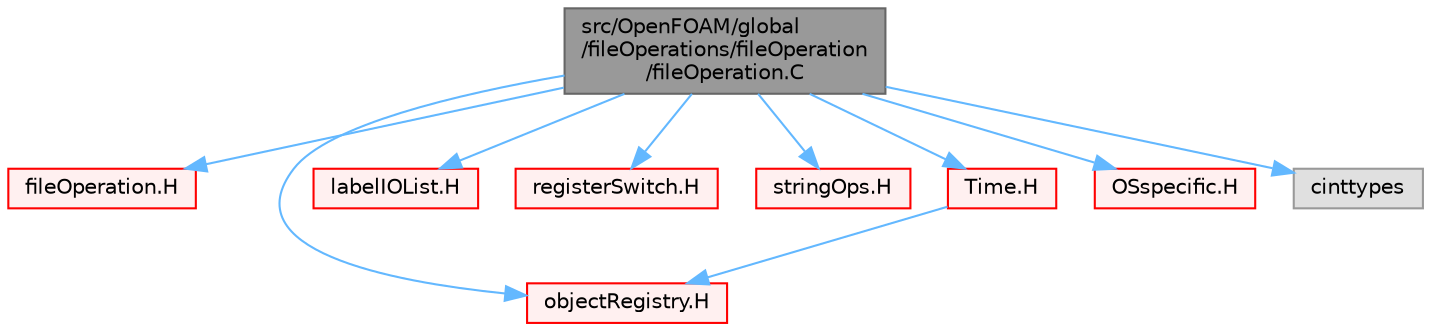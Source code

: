 digraph "src/OpenFOAM/global/fileOperations/fileOperation/fileOperation.C"
{
 // LATEX_PDF_SIZE
  bgcolor="transparent";
  edge [fontname=Helvetica,fontsize=10,labelfontname=Helvetica,labelfontsize=10];
  node [fontname=Helvetica,fontsize=10,shape=box,height=0.2,width=0.4];
  Node1 [id="Node000001",label="src/OpenFOAM/global\l/fileOperations/fileOperation\l/fileOperation.C",height=0.2,width=0.4,color="gray40", fillcolor="grey60", style="filled", fontcolor="black",tooltip=" "];
  Node1 -> Node2 [id="edge1_Node000001_Node000002",color="steelblue1",style="solid",tooltip=" "];
  Node2 [id="Node000002",label="fileOperation.H",height=0.2,width=0.4,color="red", fillcolor="#FFF0F0", style="filled",URL="$fileOperation_8H.html",tooltip=" "];
  Node1 -> Node157 [id="edge2_Node000001_Node000157",color="steelblue1",style="solid",tooltip=" "];
  Node157 [id="Node000157",label="objectRegistry.H",height=0.2,width=0.4,color="red", fillcolor="#FFF0F0", style="filled",URL="$objectRegistry_8H.html",tooltip=" "];
  Node1 -> Node172 [id="edge3_Node000001_Node000172",color="steelblue1",style="solid",tooltip=" "];
  Node172 [id="Node000172",label="labelIOList.H",height=0.2,width=0.4,color="red", fillcolor="#FFF0F0", style="filled",URL="$labelIOList_8H.html",tooltip=" "];
  Node1 -> Node174 [id="edge4_Node000001_Node000174",color="steelblue1",style="solid",tooltip=" "];
  Node174 [id="Node000174",label="registerSwitch.H",height=0.2,width=0.4,color="red", fillcolor="#FFF0F0", style="filled",URL="$registerSwitch_8H.html",tooltip=" "];
  Node1 -> Node176 [id="edge5_Node000001_Node000176",color="steelblue1",style="solid",tooltip=" "];
  Node176 [id="Node000176",label="stringOps.H",height=0.2,width=0.4,color="red", fillcolor="#FFF0F0", style="filled",URL="$stringOps_8H.html",tooltip=" "];
  Node1 -> Node191 [id="edge6_Node000001_Node000191",color="steelblue1",style="solid",tooltip=" "];
  Node191 [id="Node000191",label="Time.H",height=0.2,width=0.4,color="red", fillcolor="#FFF0F0", style="filled",URL="$Time_8H.html",tooltip=" "];
  Node191 -> Node157 [id="edge7_Node000191_Node000157",color="steelblue1",style="solid",tooltip=" "];
  Node1 -> Node166 [id="edge8_Node000001_Node000166",color="steelblue1",style="solid",tooltip=" "];
  Node166 [id="Node000166",label="OSspecific.H",height=0.2,width=0.4,color="red", fillcolor="#FFF0F0", style="filled",URL="$OSspecific_8H.html",tooltip="Functions used by OpenFOAM that are specific to POSIX compliant operating systems and need to be repl..."];
  Node1 -> Node260 [id="edge9_Node000001_Node000260",color="steelblue1",style="solid",tooltip=" "];
  Node260 [id="Node000260",label="cinttypes",height=0.2,width=0.4,color="grey60", fillcolor="#E0E0E0", style="filled",tooltip=" "];
}
